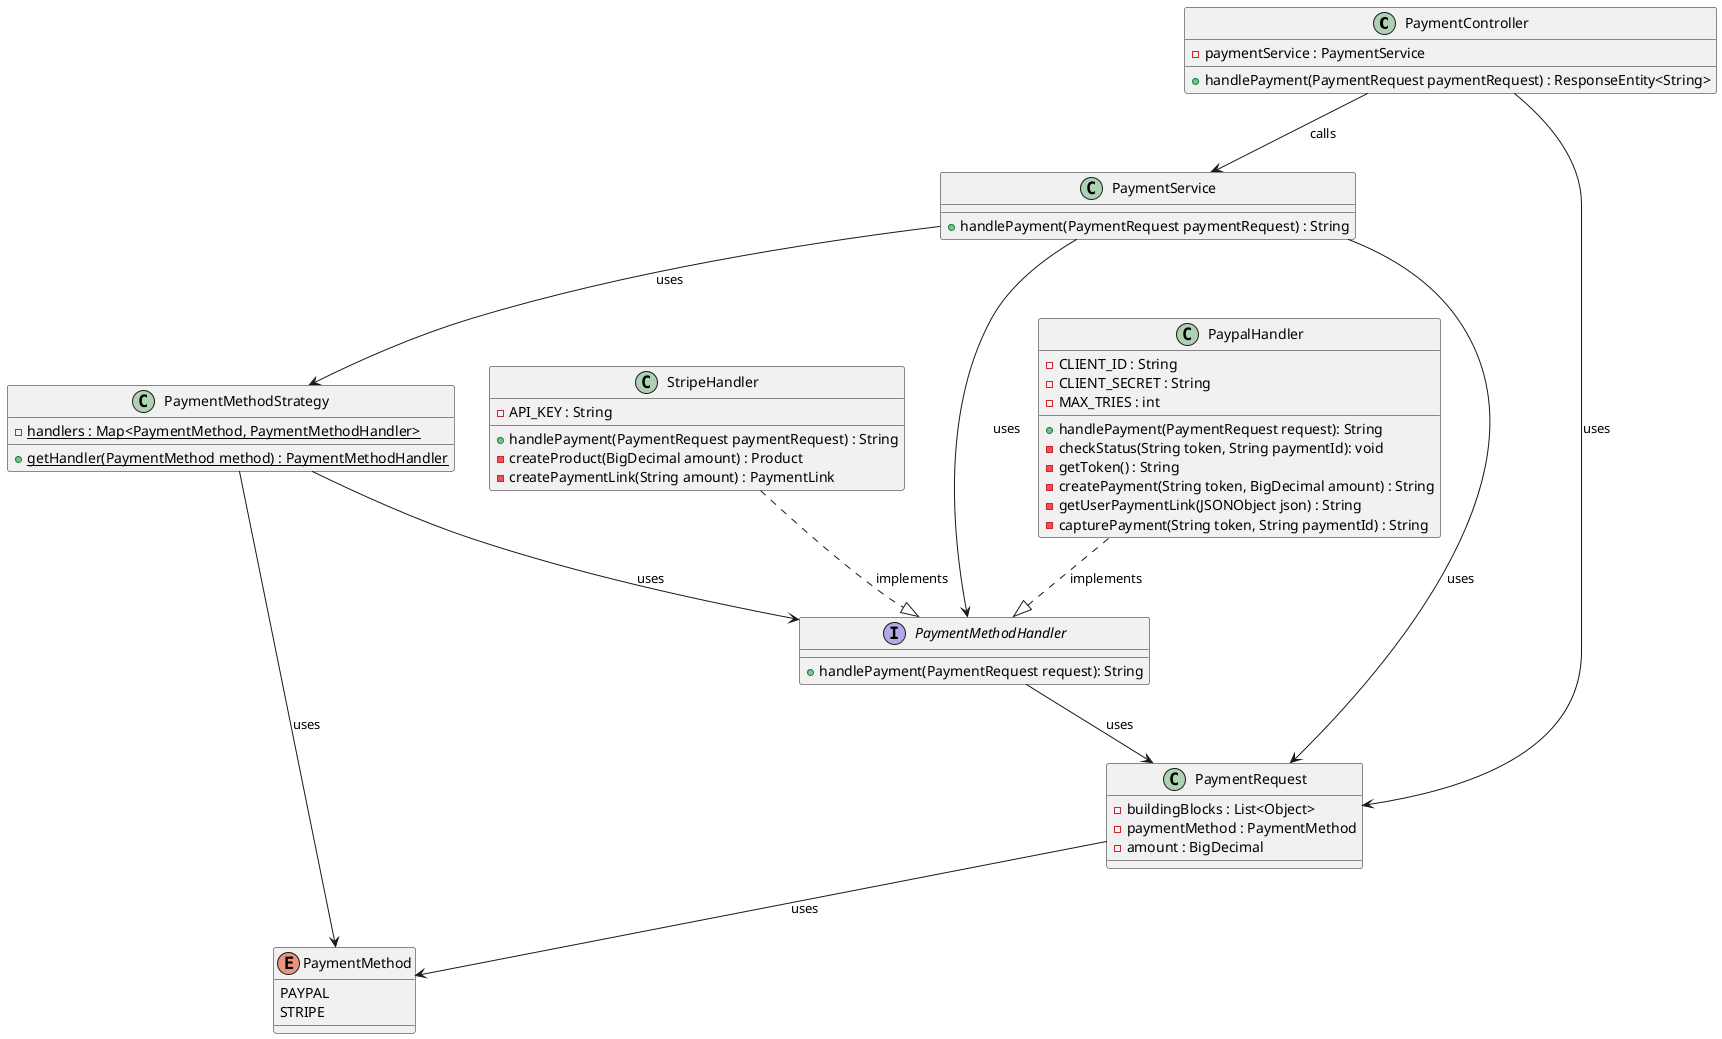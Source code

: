 @startuml

class PaymentController{
    -paymentService : PaymentService

    +handlePayment(PaymentRequest paymentRequest) : ResponseEntity<String>
}
PaymentController --> PaymentService : calls
PaymentController --> PaymentRequest : uses

class PaymentService{
    +handlePayment(PaymentRequest paymentRequest) : String
}
PaymentService --> PaymentMethodStrategy : uses
PaymentService --> PaymentMethodHandler : uses
PaymentService --> PaymentRequest : uses

interface PaymentMethodHandler{
    +handlePayment(PaymentRequest request): String
}
PaymentMethodHandler --> PaymentRequest : uses

class PaypalHandler{
    -CLIENT_ID : String
    -CLIENT_SECRET : String
    -MAX_TRIES : int

    +handlePayment(PaymentRequest request): String
    -checkStatus(String token, String paymentId): void
    -getToken() : String
    -createPayment(String token, BigDecimal amount) : String
    -getUserPaymentLink(JSONObject json) : String
    -capturePayment(String token, String paymentId) : String
}
PaypalHandler ..|> PaymentMethodHandler : implements

class StripeHandler{
    -API_KEY : String

    +handlePayment(PaymentRequest paymentRequest) : String
    -createProduct(BigDecimal amount) : Product
    -createPaymentLink(String amount) : PaymentLink
}
StripeHandler ..|> PaymentMethodHandler : implements

class PaymentMethodStrategy{
    -{static}handlers : Map<PaymentMethod, PaymentMethodHandler>
    +{static}getHandler(PaymentMethod method) : PaymentMethodHandler
}
PaymentMethodStrategy --> PaymentMethod : uses
PaymentMethodStrategy --> PaymentMethodHandler : uses

class PaymentRequest{
    -buildingBlocks : List<Object>
    -paymentMethod : PaymentMethod
    -amount : BigDecimal
}
PaymentRequest --> PaymentMethod : uses

enum PaymentMethod{
    PAYPAL
    STRIPE
}

@enduml